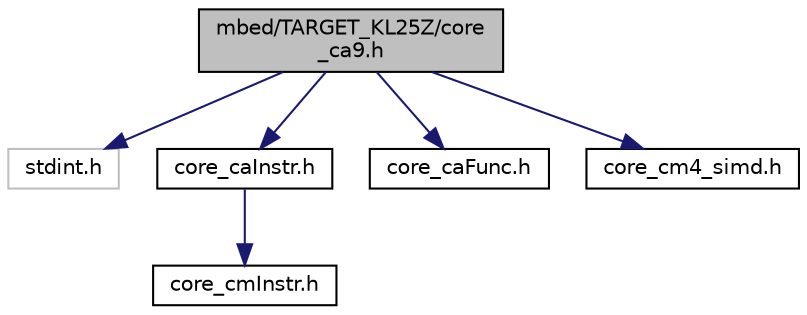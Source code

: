 digraph "mbed/TARGET_KL25Z/core_ca9.h"
{
 // LATEX_PDF_SIZE
  edge [fontname="Helvetica",fontsize="10",labelfontname="Helvetica",labelfontsize="10"];
  node [fontname="Helvetica",fontsize="10",shape=record];
  Node1 [label="mbed/TARGET_KL25Z/core\l_ca9.h",height=0.2,width=0.4,color="black", fillcolor="grey75", style="filled", fontcolor="black",tooltip="CMSIS Cortex-A9 Core Peripheral Access Layer Header File."];
  Node1 -> Node2 [color="midnightblue",fontsize="10",style="solid",fontname="Helvetica"];
  Node2 [label="stdint.h",height=0.2,width=0.4,color="grey75", fillcolor="white", style="filled",tooltip=" "];
  Node1 -> Node3 [color="midnightblue",fontsize="10",style="solid",fontname="Helvetica"];
  Node3 [label="core_caInstr.h",height=0.2,width=0.4,color="black", fillcolor="white", style="filled",URL="$core__ca_instr_8h.html",tooltip="CMSIS Cortex-A9 Core Peripheral Access Layer Header File."];
  Node3 -> Node4 [color="midnightblue",fontsize="10",style="solid",fontname="Helvetica"];
  Node4 [label="core_cmInstr.h",height=0.2,width=0.4,color="black", fillcolor="white", style="filled",URL="$core__cm_instr_8h.html",tooltip="CMSIS Cortex-M Core Instruction Access Header File."];
  Node1 -> Node5 [color="midnightblue",fontsize="10",style="solid",fontname="Helvetica"];
  Node5 [label="core_caFunc.h",height=0.2,width=0.4,color="black", fillcolor="white", style="filled",URL="$core__ca_func_8h.html",tooltip="CMSIS Cortex-A Core Function Access Header File."];
  Node1 -> Node6 [color="midnightblue",fontsize="10",style="solid",fontname="Helvetica"];
  Node6 [label="core_cm4_simd.h",height=0.2,width=0.4,color="black", fillcolor="white", style="filled",URL="$core__cm4__simd_8h.html",tooltip="CMSIS Cortex-M4 SIMD Header File."];
}

